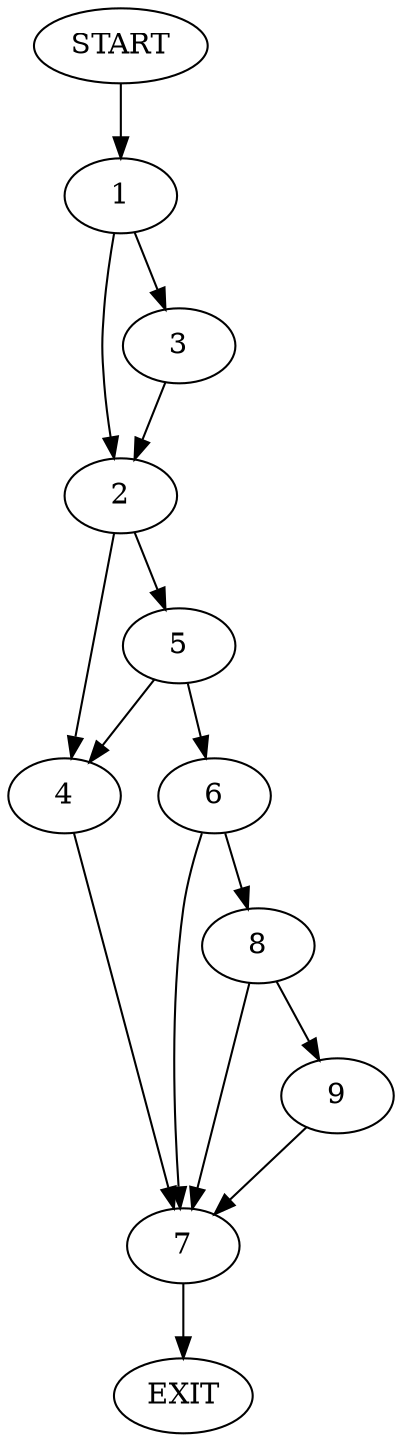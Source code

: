 digraph {
0 [label="START"]
10 [label="EXIT"]
0 -> 1
1 -> 2
1 -> 3
3 -> 2
2 -> 4
2 -> 5
5 -> 6
5 -> 4
4 -> 7
6 -> 8
6 -> 7
7 -> 10
8 -> 9
8 -> 7
9 -> 7
}
